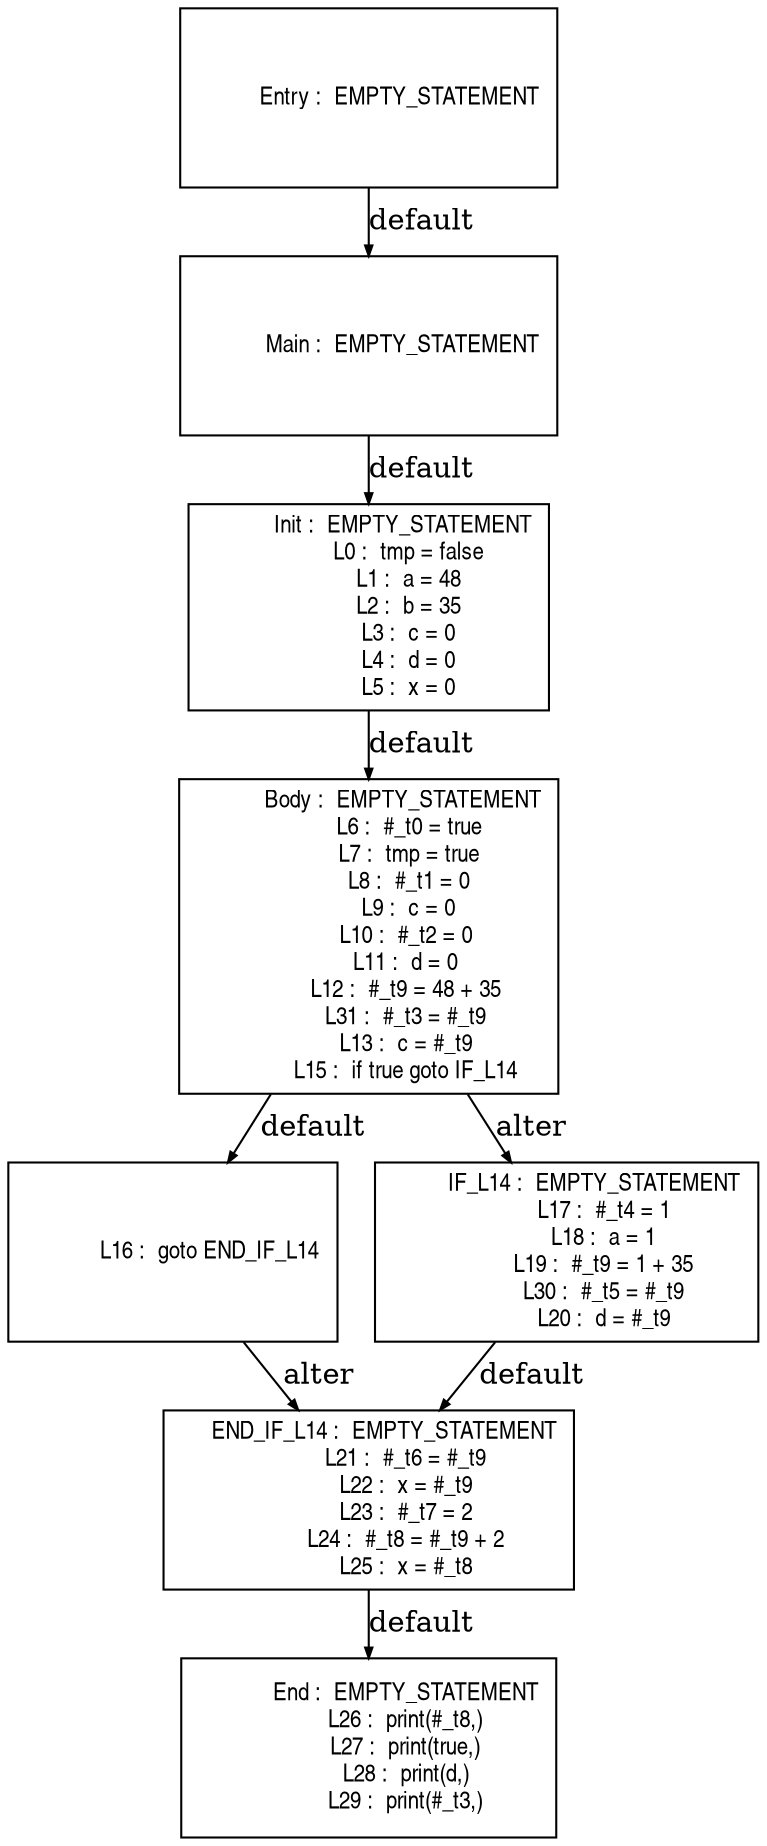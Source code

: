 digraph G {
  ranksep=.25;
  edge [arrowsize=.5]
  node [shape=rectangle, fontname="ArialNarrow",
        fontsize=12,  height=1.2];
  "           Main :  EMPTY_STATEMENT
"; "           Init :  EMPTY_STATEMENT
             L0 :  tmp = false
             L1 :  a = 48
             L2 :  b = 35
             L3 :  c = 0
             L4 :  d = 0
             L5 :  x = 0
"; "           Body :  EMPTY_STATEMENT
             L6 :  #_t0 = true
             L7 :  tmp = true
             L8 :  #_t1 = 0
             L9 :  c = 0
            L10 :  #_t2 = 0
            L11 :  d = 0
            L12 :  #_t9 = 48 + 35
            L31 :  #_t3 = #_t9
            L13 :  c = #_t9
            L15 :  if true goto IF_L14
"; "            L16 :  goto END_IF_L14
"; "         IF_L14 :  EMPTY_STATEMENT
            L17 :  #_t4 = 1
            L18 :  a = 1
            L19 :  #_t9 = 1 + 35
            L30 :  #_t5 = #_t9
            L20 :  d = #_t9
"; "     END_IF_L14 :  EMPTY_STATEMENT
            L21 :  #_t6 = #_t9
            L22 :  x = #_t9
            L23 :  #_t7 = 2
            L24 :  #_t8 = #_t9 + 2
            L25 :  x = #_t8
"; "          Entry :  EMPTY_STATEMENT
"; "            End :  EMPTY_STATEMENT
            L26 :  print(#_t8,)
            L27 :  print(true,)
            L28 :  print(d,)
            L29 :  print(#_t3,)
"; 
  "           Main :  EMPTY_STATEMENT
" -> "           Init :  EMPTY_STATEMENT
             L0 :  tmp = false
             L1 :  a = 48
             L2 :  b = 35
             L3 :  c = 0
             L4 :  d = 0
             L5 :  x = 0
"  [label="default"];
  "           Init :  EMPTY_STATEMENT
             L0 :  tmp = false
             L1 :  a = 48
             L2 :  b = 35
             L3 :  c = 0
             L4 :  d = 0
             L5 :  x = 0
" -> "           Body :  EMPTY_STATEMENT
             L6 :  #_t0 = true
             L7 :  tmp = true
             L8 :  #_t1 = 0
             L9 :  c = 0
            L10 :  #_t2 = 0
            L11 :  d = 0
            L12 :  #_t9 = 48 + 35
            L31 :  #_t3 = #_t9
            L13 :  c = #_t9
            L15 :  if true goto IF_L14
"  [label="default"];
  "           Body :  EMPTY_STATEMENT
             L6 :  #_t0 = true
             L7 :  tmp = true
             L8 :  #_t1 = 0
             L9 :  c = 0
            L10 :  #_t2 = 0
            L11 :  d = 0
            L12 :  #_t9 = 48 + 35
            L31 :  #_t3 = #_t9
            L13 :  c = #_t9
            L15 :  if true goto IF_L14
" -> "            L16 :  goto END_IF_L14
"  [label="default"];
  "           Body :  EMPTY_STATEMENT
             L6 :  #_t0 = true
             L7 :  tmp = true
             L8 :  #_t1 = 0
             L9 :  c = 0
            L10 :  #_t2 = 0
            L11 :  d = 0
            L12 :  #_t9 = 48 + 35
            L31 :  #_t3 = #_t9
            L13 :  c = #_t9
            L15 :  if true goto IF_L14
" -> "         IF_L14 :  EMPTY_STATEMENT
            L17 :  #_t4 = 1
            L18 :  a = 1
            L19 :  #_t9 = 1 + 35
            L30 :  #_t5 = #_t9
            L20 :  d = #_t9
"  [label="alter"];
  "            L16 :  goto END_IF_L14
" -> "     END_IF_L14 :  EMPTY_STATEMENT
            L21 :  #_t6 = #_t9
            L22 :  x = #_t9
            L23 :  #_t7 = 2
            L24 :  #_t8 = #_t9 + 2
            L25 :  x = #_t8
"  [label="alter"];
  "         IF_L14 :  EMPTY_STATEMENT
            L17 :  #_t4 = 1
            L18 :  a = 1
            L19 :  #_t9 = 1 + 35
            L30 :  #_t5 = #_t9
            L20 :  d = #_t9
" -> "     END_IF_L14 :  EMPTY_STATEMENT
            L21 :  #_t6 = #_t9
            L22 :  x = #_t9
            L23 :  #_t7 = 2
            L24 :  #_t8 = #_t9 + 2
            L25 :  x = #_t8
"  [label="default"];
  "     END_IF_L14 :  EMPTY_STATEMENT
            L21 :  #_t6 = #_t9
            L22 :  x = #_t9
            L23 :  #_t7 = 2
            L24 :  #_t8 = #_t9 + 2
            L25 :  x = #_t8
" -> "            End :  EMPTY_STATEMENT
            L26 :  print(#_t8,)
            L27 :  print(true,)
            L28 :  print(d,)
            L29 :  print(#_t3,)
"  [label="default"];
  "          Entry :  EMPTY_STATEMENT
" -> "           Main :  EMPTY_STATEMENT
"  [label="default"];
}
